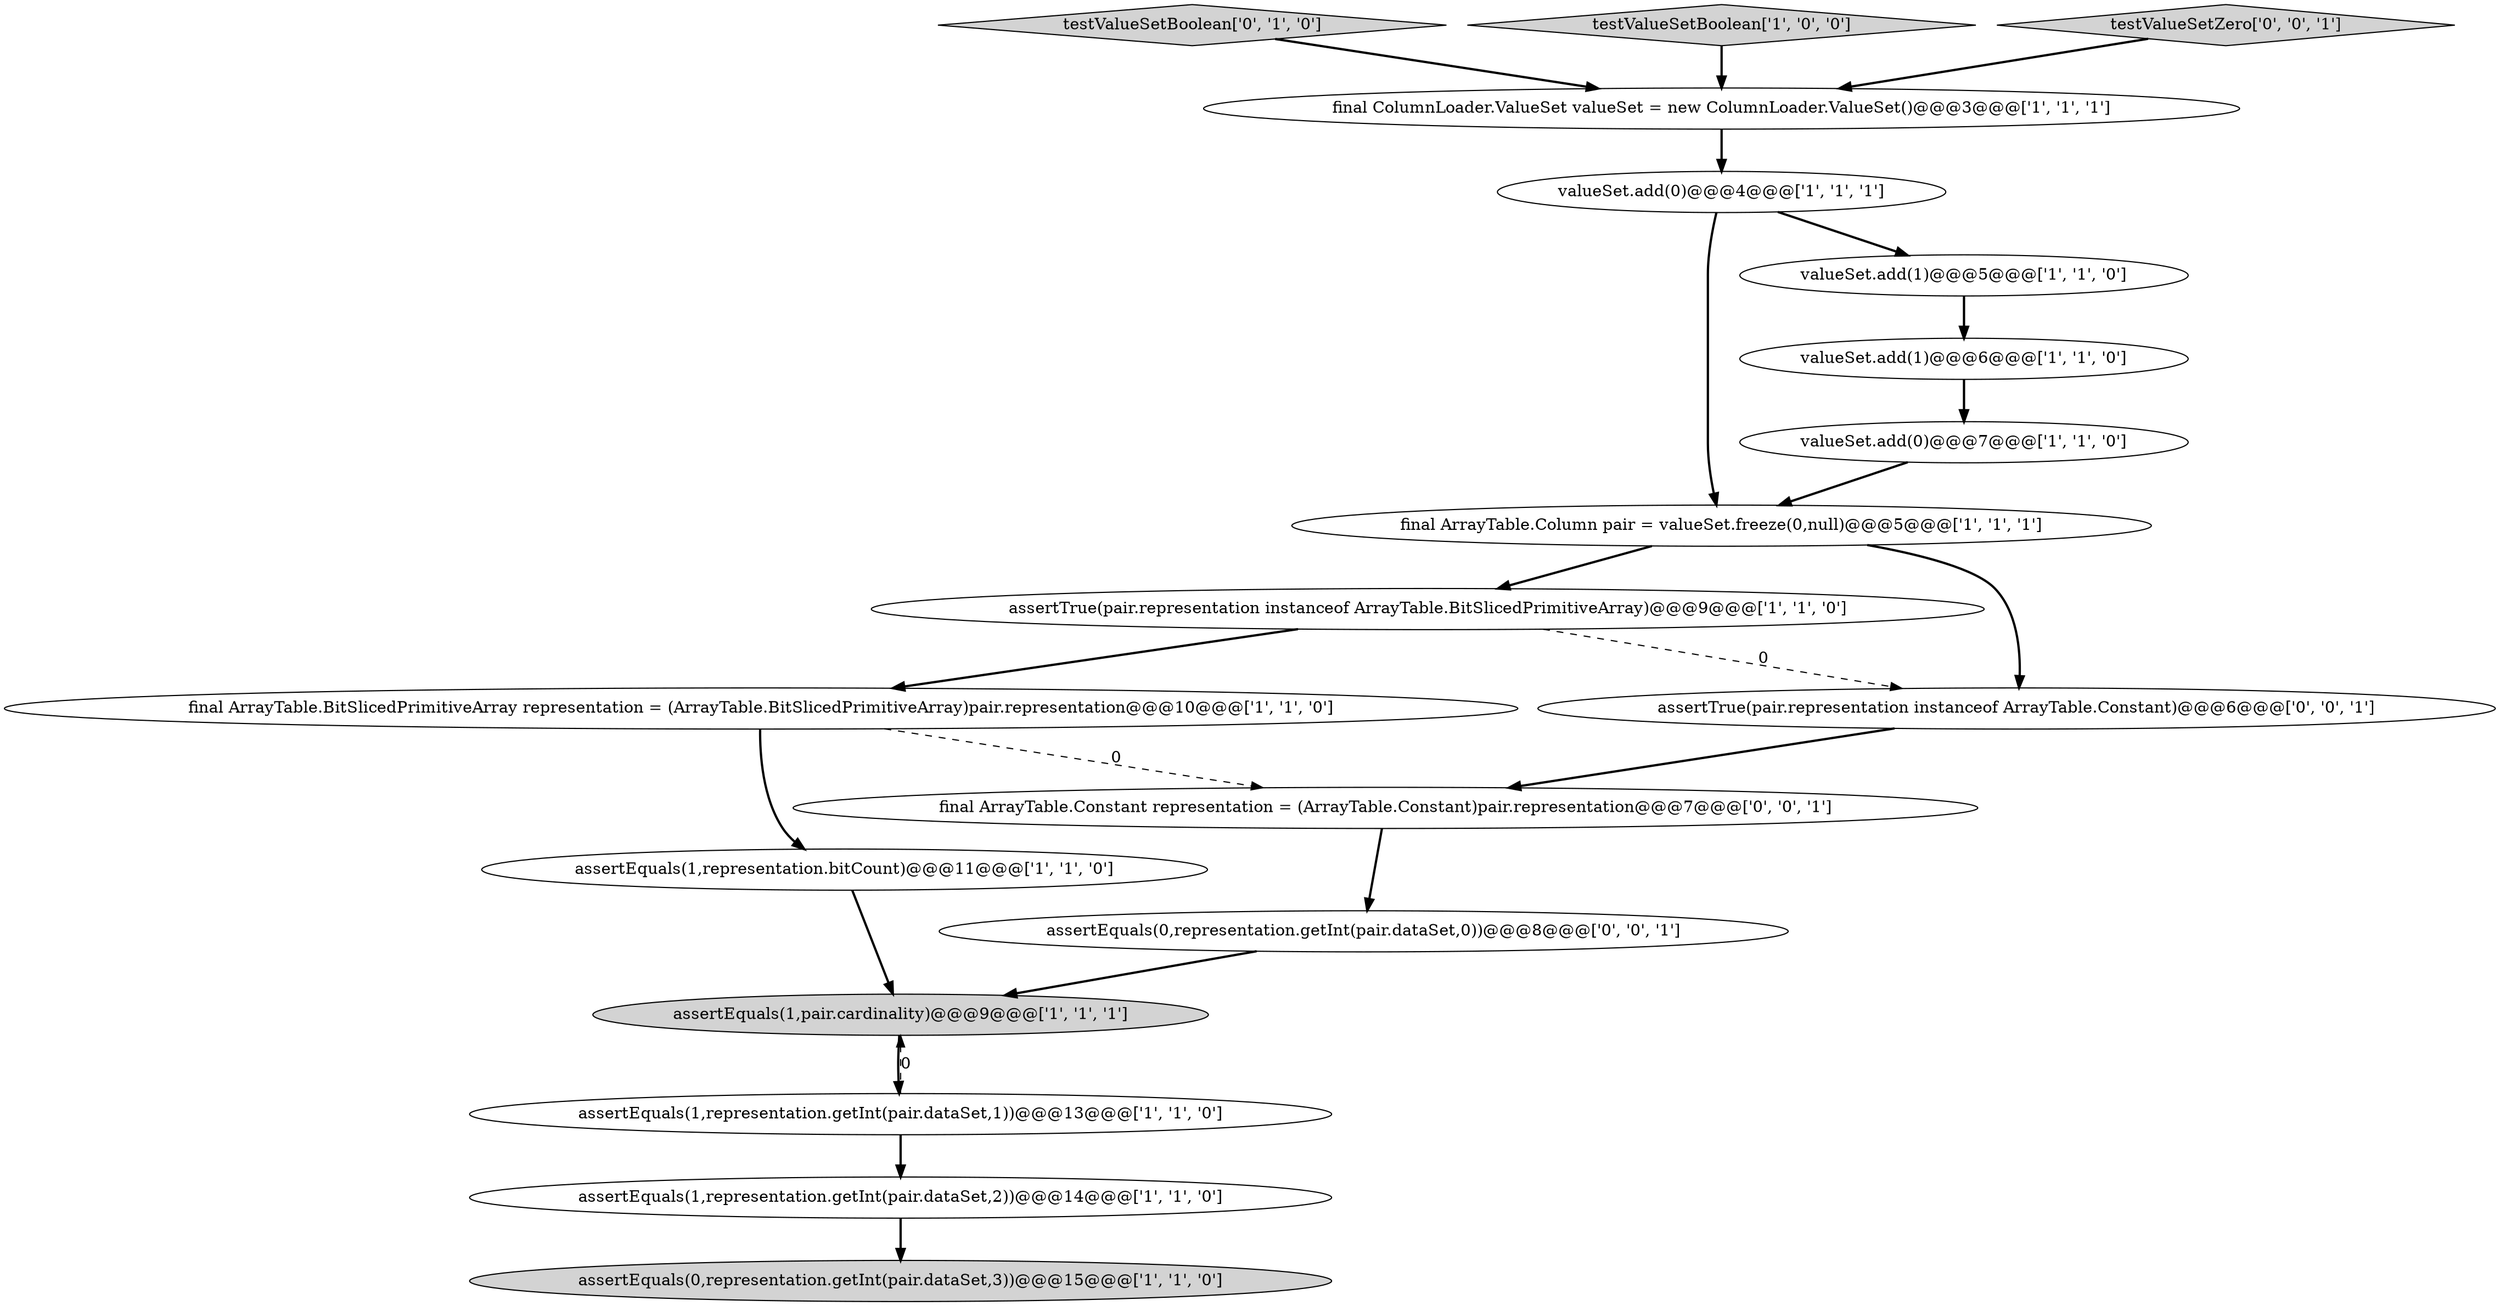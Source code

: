 digraph {
11 [style = filled, label = "valueSet.add(0)@@@4@@@['1', '1', '1']", fillcolor = white, shape = ellipse image = "AAA0AAABBB1BBB"];
3 [style = filled, label = "assertEquals(1,representation.getInt(pair.dataSet,1))@@@13@@@['1', '1', '0']", fillcolor = white, shape = ellipse image = "AAA0AAABBB1BBB"];
12 [style = filled, label = "valueSet.add(0)@@@7@@@['1', '1', '0']", fillcolor = white, shape = ellipse image = "AAA0AAABBB1BBB"];
14 [style = filled, label = "testValueSetBoolean['0', '1', '0']", fillcolor = lightgray, shape = diamond image = "AAA0AAABBB2BBB"];
1 [style = filled, label = "testValueSetBoolean['1', '0', '0']", fillcolor = lightgray, shape = diamond image = "AAA0AAABBB1BBB"];
10 [style = filled, label = "final ColumnLoader.ValueSet valueSet = new ColumnLoader.ValueSet()@@@3@@@['1', '1', '1']", fillcolor = white, shape = ellipse image = "AAA0AAABBB1BBB"];
8 [style = filled, label = "valueSet.add(1)@@@6@@@['1', '1', '0']", fillcolor = white, shape = ellipse image = "AAA0AAABBB1BBB"];
7 [style = filled, label = "assertTrue(pair.representation instanceof ArrayTable.BitSlicedPrimitiveArray)@@@9@@@['1', '1', '0']", fillcolor = white, shape = ellipse image = "AAA0AAABBB1BBB"];
15 [style = filled, label = "final ArrayTable.Constant representation = (ArrayTable.Constant)pair.representation@@@7@@@['0', '0', '1']", fillcolor = white, shape = ellipse image = "AAA0AAABBB3BBB"];
5 [style = filled, label = "assertEquals(1,pair.cardinality)@@@9@@@['1', '1', '1']", fillcolor = lightgray, shape = ellipse image = "AAA0AAABBB1BBB"];
9 [style = filled, label = "final ArrayTable.Column pair = valueSet.freeze(0,null)@@@5@@@['1', '1', '1']", fillcolor = white, shape = ellipse image = "AAA0AAABBB1BBB"];
4 [style = filled, label = "assertEquals(1,representation.bitCount)@@@11@@@['1', '1', '0']", fillcolor = white, shape = ellipse image = "AAA0AAABBB1BBB"];
16 [style = filled, label = "assertEquals(0,representation.getInt(pair.dataSet,0))@@@8@@@['0', '0', '1']", fillcolor = white, shape = ellipse image = "AAA0AAABBB3BBB"];
0 [style = filled, label = "assertEquals(1,representation.getInt(pair.dataSet,2))@@@14@@@['1', '1', '0']", fillcolor = white, shape = ellipse image = "AAA0AAABBB1BBB"];
18 [style = filled, label = "testValueSetZero['0', '0', '1']", fillcolor = lightgray, shape = diamond image = "AAA0AAABBB3BBB"];
2 [style = filled, label = "final ArrayTable.BitSlicedPrimitiveArray representation = (ArrayTable.BitSlicedPrimitiveArray)pair.representation@@@10@@@['1', '1', '0']", fillcolor = white, shape = ellipse image = "AAA0AAABBB1BBB"];
17 [style = filled, label = "assertTrue(pair.representation instanceof ArrayTable.Constant)@@@6@@@['0', '0', '1']", fillcolor = white, shape = ellipse image = "AAA0AAABBB3BBB"];
13 [style = filled, label = "assertEquals(0,representation.getInt(pair.dataSet,3))@@@15@@@['1', '1', '0']", fillcolor = lightgray, shape = ellipse image = "AAA0AAABBB1BBB"];
6 [style = filled, label = "valueSet.add(1)@@@5@@@['1', '1', '0']", fillcolor = white, shape = ellipse image = "AAA0AAABBB1BBB"];
5->3 [style = bold, label=""];
3->5 [style = dashed, label="0"];
0->13 [style = bold, label=""];
7->17 [style = dashed, label="0"];
11->6 [style = bold, label=""];
14->10 [style = bold, label=""];
9->17 [style = bold, label=""];
9->7 [style = bold, label=""];
12->9 [style = bold, label=""];
11->9 [style = bold, label=""];
2->4 [style = bold, label=""];
15->16 [style = bold, label=""];
3->0 [style = bold, label=""];
2->15 [style = dashed, label="0"];
18->10 [style = bold, label=""];
7->2 [style = bold, label=""];
6->8 [style = bold, label=""];
17->15 [style = bold, label=""];
16->5 [style = bold, label=""];
1->10 [style = bold, label=""];
4->5 [style = bold, label=""];
8->12 [style = bold, label=""];
10->11 [style = bold, label=""];
}
